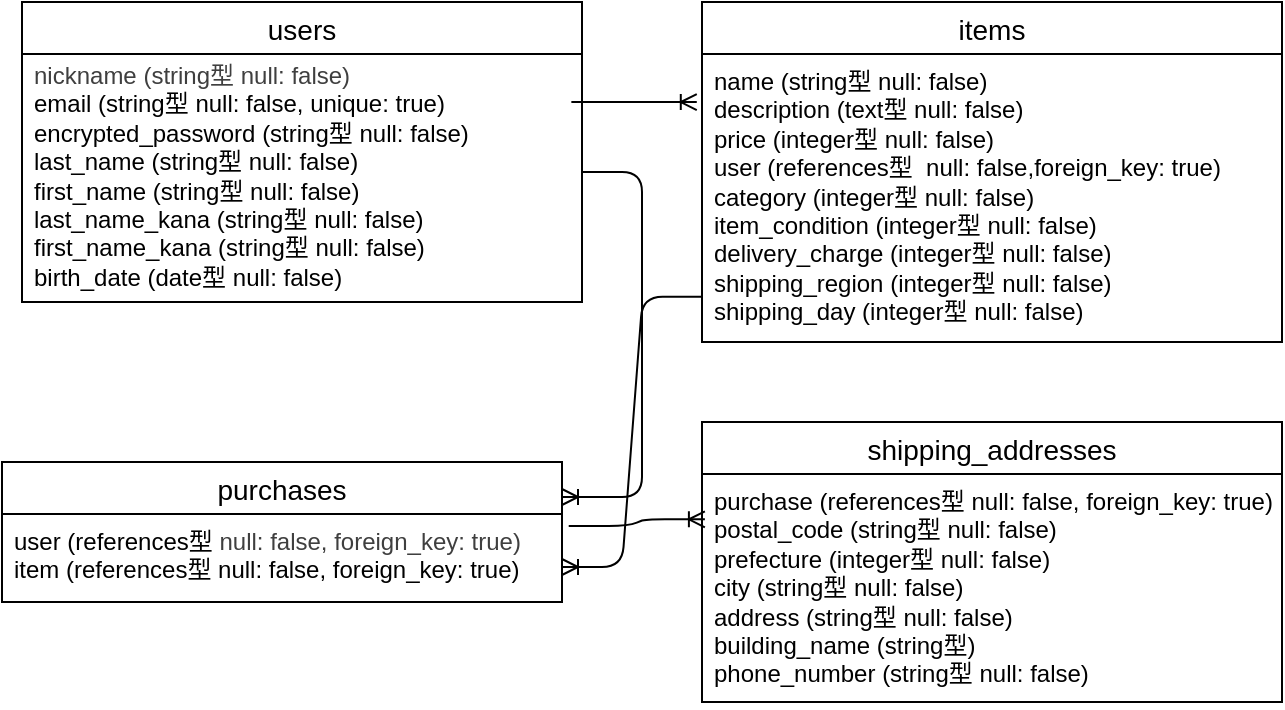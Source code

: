 <mxfile>
    <diagram id="VIjYzgyjrDlEYuGsFL-T" name="ページ1">
        <mxGraphModel dx="816" dy="499" grid="1" gridSize="10" guides="1" tooltips="1" connect="1" arrows="1" fold="1" page="1" pageScale="1" pageWidth="827" pageHeight="1169" math="0" shadow="0">
            <root>
                <mxCell id="0"/>
                <mxCell id="1" parent="0"/>
                <mxCell id="2" value="users" style="swimlane;fontStyle=0;childLayout=stackLayout;horizontal=1;startSize=26;horizontalStack=0;resizeParent=1;resizeParentMax=0;resizeLast=0;collapsible=1;marginBottom=0;align=center;fontSize=14;" parent="1" vertex="1">
                    <mxGeometry x="40" y="110" width="280" height="150" as="geometry"/>
                </mxCell>
                <mxCell id="6" value="items" style="swimlane;fontStyle=0;childLayout=stackLayout;horizontal=1;startSize=26;horizontalStack=0;resizeParent=1;resizeParentMax=0;resizeLast=0;collapsible=1;marginBottom=0;align=center;fontSize=14;" parent="1" vertex="1">
                    <mxGeometry x="380" y="110" width="290" height="170" as="geometry"/>
                </mxCell>
                <mxCell id="8" value="&lt;div&gt;&lt;span style=&quot;color: rgb(0, 0, 0);&quot;&gt;name (string型 null: false)&lt;/span&gt;&lt;/div&gt;&lt;div&gt;&lt;span style=&quot;color: rgb(0, 0, 0);&quot;&gt;description (text型 null: false)&lt;/span&gt;&lt;/div&gt;&lt;div&gt;&lt;span style=&quot;color: rgb(0, 0, 0);&quot;&gt;price (integer型 null: false)&lt;/span&gt;&lt;/div&gt;&lt;div&gt;&lt;span style=&quot;color: rgb(0, 0, 0);&quot;&gt;user (references型&amp;nbsp; null: false,foreign_key: true)&lt;/span&gt;&lt;/div&gt;&lt;div&gt;category (integer型 null: false)&lt;/div&gt;&lt;div&gt;item_condition (integer型 null: false)&lt;/div&gt;&lt;div&gt;delivery_charge (integer型 null: false)&lt;/div&gt;&lt;div&gt;shipping_region (integer型 null: false)&lt;/div&gt;&lt;div&gt;shipping_day (integer型 null: false)&lt;/div&gt;" style="text;strokeColor=none;fillColor=none;spacingLeft=4;spacingRight=4;overflow=hidden;rotatable=0;points=[[0,0.5],[1,0.5]];portConstraint=eastwest;fontSize=12;whiteSpace=wrap;html=1;" parent="6" vertex="1">
                    <mxGeometry y="26" width="290" height="144" as="geometry"/>
                </mxCell>
                <mxCell id="10" value="purchases" style="swimlane;fontStyle=0;childLayout=stackLayout;horizontal=1;startSize=26;horizontalStack=0;resizeParent=1;resizeParentMax=0;resizeLast=0;collapsible=1;marginBottom=0;align=center;fontSize=14;" parent="1" vertex="1">
                    <mxGeometry x="30" y="340" width="280" height="70" as="geometry"/>
                </mxCell>
                <mxCell id="11" value="user (references型&amp;nbsp;&lt;span style=&quot;color: rgb(63, 63, 63);&quot;&gt;null: false, foreign_key: true)&lt;/span&gt;&lt;div&gt;&lt;span style=&quot;background-color: transparent;&quot;&gt;item (&lt;/span&gt;references型 null: false, foreign_key: true)&lt;/div&gt;" style="text;strokeColor=none;fillColor=none;spacingLeft=4;spacingRight=4;overflow=hidden;rotatable=0;points=[[0,0.5],[1,0.5]];portConstraint=eastwest;fontSize=12;whiteSpace=wrap;html=1;" parent="10" vertex="1">
                    <mxGeometry y="26" width="280" height="44" as="geometry"/>
                </mxCell>
                <mxCell id="14" value="shipping_addresses" style="swimlane;fontStyle=0;childLayout=stackLayout;horizontal=1;startSize=26;horizontalStack=0;resizeParent=1;resizeParentMax=0;resizeLast=0;collapsible=1;marginBottom=0;align=center;fontSize=14;" parent="1" vertex="1">
                    <mxGeometry x="380" y="320" width="290" height="140" as="geometry"/>
                </mxCell>
                <mxCell id="15" value="purchase (references型&amp;nbsp;null: false, foreign_key: true)&lt;div&gt;postal_code (string型 null: false)&lt;/div&gt;&lt;div&gt;prefecture (integer型 null: false)&lt;/div&gt;&lt;div&gt;city (string型 null: false)&lt;/div&gt;&lt;div&gt;address (string型 null: false)&lt;/div&gt;&lt;div&gt;building_name (string型)&lt;/div&gt;&lt;div&gt;phone_number (string型 null: false)&lt;/div&gt;" style="text;strokeColor=none;fillColor=none;spacingLeft=4;spacingRight=4;overflow=hidden;rotatable=0;points=[[0,0.5],[1,0.5]];portConstraint=eastwest;fontSize=12;whiteSpace=wrap;html=1;" parent="14" vertex="1">
                    <mxGeometry y="26" width="290" height="114" as="geometry"/>
                </mxCell>
                <mxCell id="3" value="&lt;div&gt;&lt;span style=&quot;color: rgb(63, 63, 63);&quot;&gt;nickname (string型&amp;nbsp;null: false)&lt;/span&gt;&lt;span style=&quot;background-color: transparent;&quot;&gt;&lt;/span&gt;&lt;/div&gt;&lt;div&gt;&lt;span style=&quot;background-color: transparent;&quot;&gt;email (&lt;/span&gt;&lt;span style=&quot;background-color: transparent;&quot;&gt;string型&amp;nbsp;&lt;/span&gt;&lt;span style=&quot;background-color: transparent;&quot;&gt;null: false, unique: true)&lt;/span&gt;&lt;/div&gt;&lt;div&gt;encrypted_password (string型 null: false)&lt;br&gt;last_name (string型 null: false)&lt;/div&gt;&lt;div&gt;first_name (string型 null: false)&lt;/div&gt;last_name_kana (string型 null: false)&lt;div&gt;first_name_kana (string型 null: false)&lt;font color=&quot;#000000&quot;&gt;&lt;br&gt;&lt;/font&gt;&lt;div&gt;&lt;span style=&quot;color: rgb(0, 0, 0);&quot;&gt;birth_date (date型 null: false)&lt;/span&gt;&lt;/div&gt;&lt;/div&gt;" style="text;strokeColor=none;fillColor=none;spacingLeft=4;spacingRight=4;overflow=hidden;rotatable=0;points=[[0,0.5],[1,0.5]];portConstraint=eastwest;fontSize=12;whiteSpace=wrap;html=1;" parent="1" vertex="1">
                    <mxGeometry x="40" y="133" width="280" height="124" as="geometry"/>
                </mxCell>
                <mxCell id="53" value="" style="edgeStyle=entityRelationEdgeStyle;fontSize=12;html=1;endArrow=ERoneToMany;exitX=0.001;exitY=0.843;exitDx=0;exitDy=0;exitPerimeter=0;entryX=1;entryY=0.75;entryDx=0;entryDy=0;" parent="1" source="8" target="10" edge="1">
                    <mxGeometry width="100" height="100" relative="1" as="geometry">
                        <mxPoint x="440" y="360" as="sourcePoint"/>
                        <mxPoint x="540" y="260" as="targetPoint"/>
                        <Array as="points">
                            <mxPoint x="320" y="390"/>
                        </Array>
                    </mxGeometry>
                </mxCell>
                <mxCell id="54" value="" style="edgeStyle=entityRelationEdgeStyle;fontSize=12;html=1;endArrow=ERoneToMany;entryX=1;entryY=0.25;entryDx=0;entryDy=0;" parent="1" source="3" target="10" edge="1">
                    <mxGeometry width="100" height="100" relative="1" as="geometry">
                        <mxPoint x="210" y="360" as="sourcePoint"/>
                        <mxPoint x="310" y="260" as="targetPoint"/>
                        <Array as="points">
                            <mxPoint x="140" y="310"/>
                        </Array>
                    </mxGeometry>
                </mxCell>
                <mxCell id="56" value="" style="edgeStyle=entityRelationEdgeStyle;fontSize=12;html=1;endArrow=ERoneToMany;exitX=0.981;exitY=0.218;exitDx=0;exitDy=0;exitPerimeter=0;entryX=-0.009;entryY=0.167;entryDx=0;entryDy=0;entryPerimeter=0;" parent="1" source="3" target="8" edge="1">
                    <mxGeometry width="100" height="100" relative="1" as="geometry">
                        <mxPoint x="260" y="360" as="sourcePoint"/>
                        <mxPoint x="360" y="260" as="targetPoint"/>
                    </mxGeometry>
                </mxCell>
                <mxCell id="57" value="" style="edgeStyle=entityRelationEdgeStyle;fontSize=12;html=1;endArrow=ERoneToMany;exitX=1.012;exitY=0.136;exitDx=0;exitDy=0;exitPerimeter=0;entryX=0.005;entryY=0.199;entryDx=0;entryDy=0;entryPerimeter=0;" parent="1" source="11" target="15" edge="1">
                    <mxGeometry width="100" height="100" relative="1" as="geometry">
                        <mxPoint x="370" y="360" as="sourcePoint"/>
                        <mxPoint x="470" y="260" as="targetPoint"/>
                    </mxGeometry>
                </mxCell>
            </root>
        </mxGraphModel>
    </diagram>
</mxfile>
